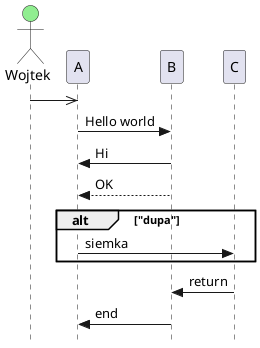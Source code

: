 @startuml Hello_World
skinparam Style strictuml
Actor Wojtek #lightGreen
Wojtek ->> A
A -> B : Hello world
B -> A : Hi
A <-- B : OK
alt "dupa"
A -> C : siemka
end
C -> B : return
B -> A : end
@enduml